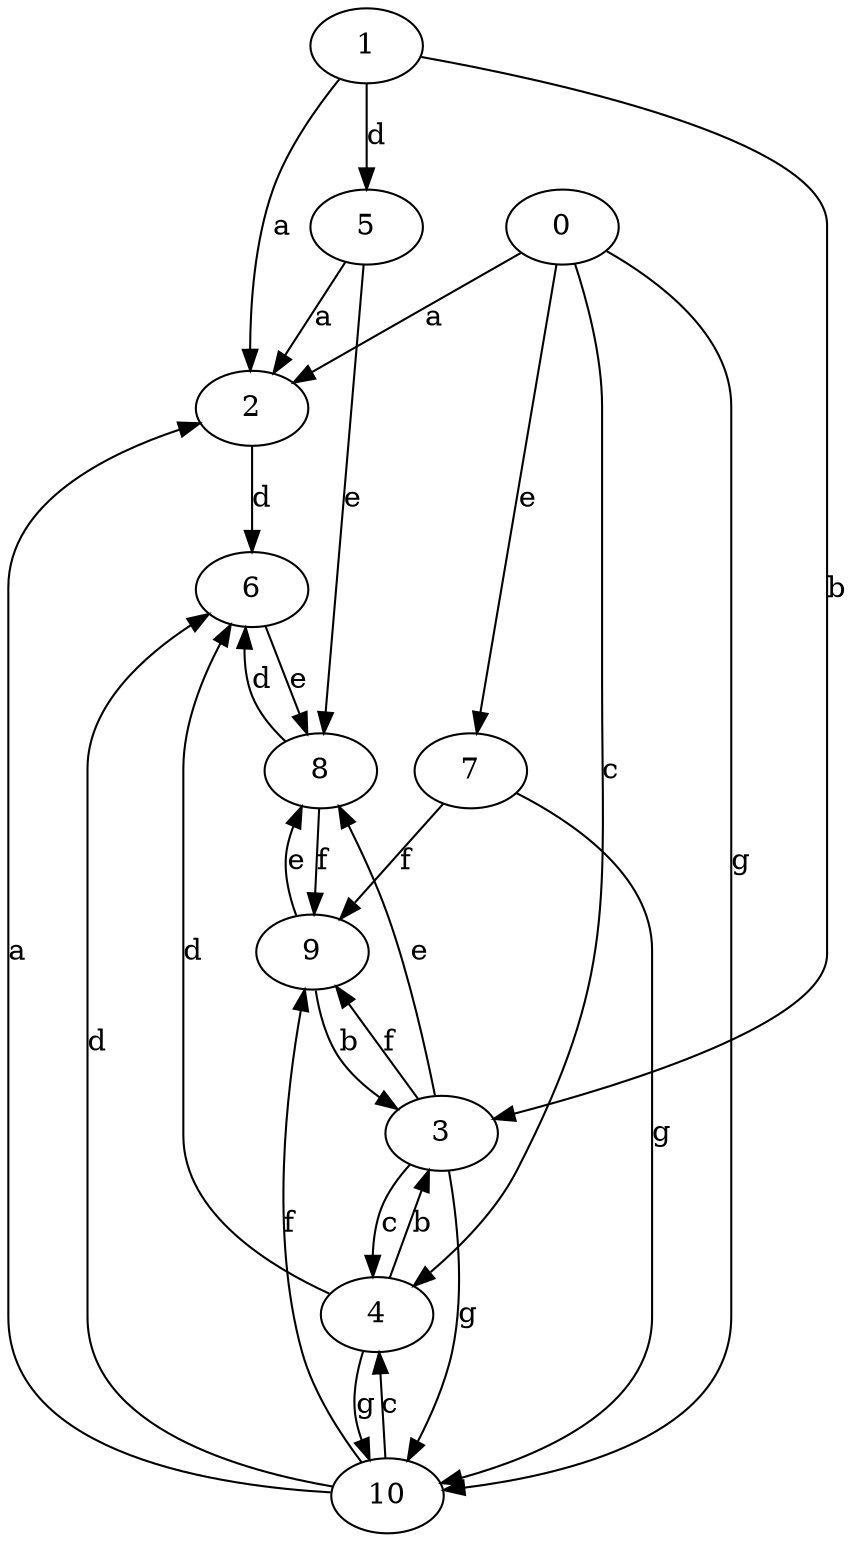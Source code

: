 strict digraph  {
1;
2;
3;
0;
4;
5;
6;
7;
8;
9;
10;
1 -> 2  [label=a];
1 -> 3  [label=b];
1 -> 5  [label=d];
2 -> 6  [label=d];
3 -> 4  [label=c];
3 -> 8  [label=e];
3 -> 9  [label=f];
3 -> 10  [label=g];
0 -> 2  [label=a];
0 -> 4  [label=c];
0 -> 7  [label=e];
0 -> 10  [label=g];
4 -> 3  [label=b];
4 -> 6  [label=d];
4 -> 10  [label=g];
5 -> 2  [label=a];
5 -> 8  [label=e];
6 -> 8  [label=e];
7 -> 9  [label=f];
7 -> 10  [label=g];
8 -> 6  [label=d];
8 -> 9  [label=f];
9 -> 3  [label=b];
9 -> 8  [label=e];
10 -> 2  [label=a];
10 -> 4  [label=c];
10 -> 6  [label=d];
10 -> 9  [label=f];
}
